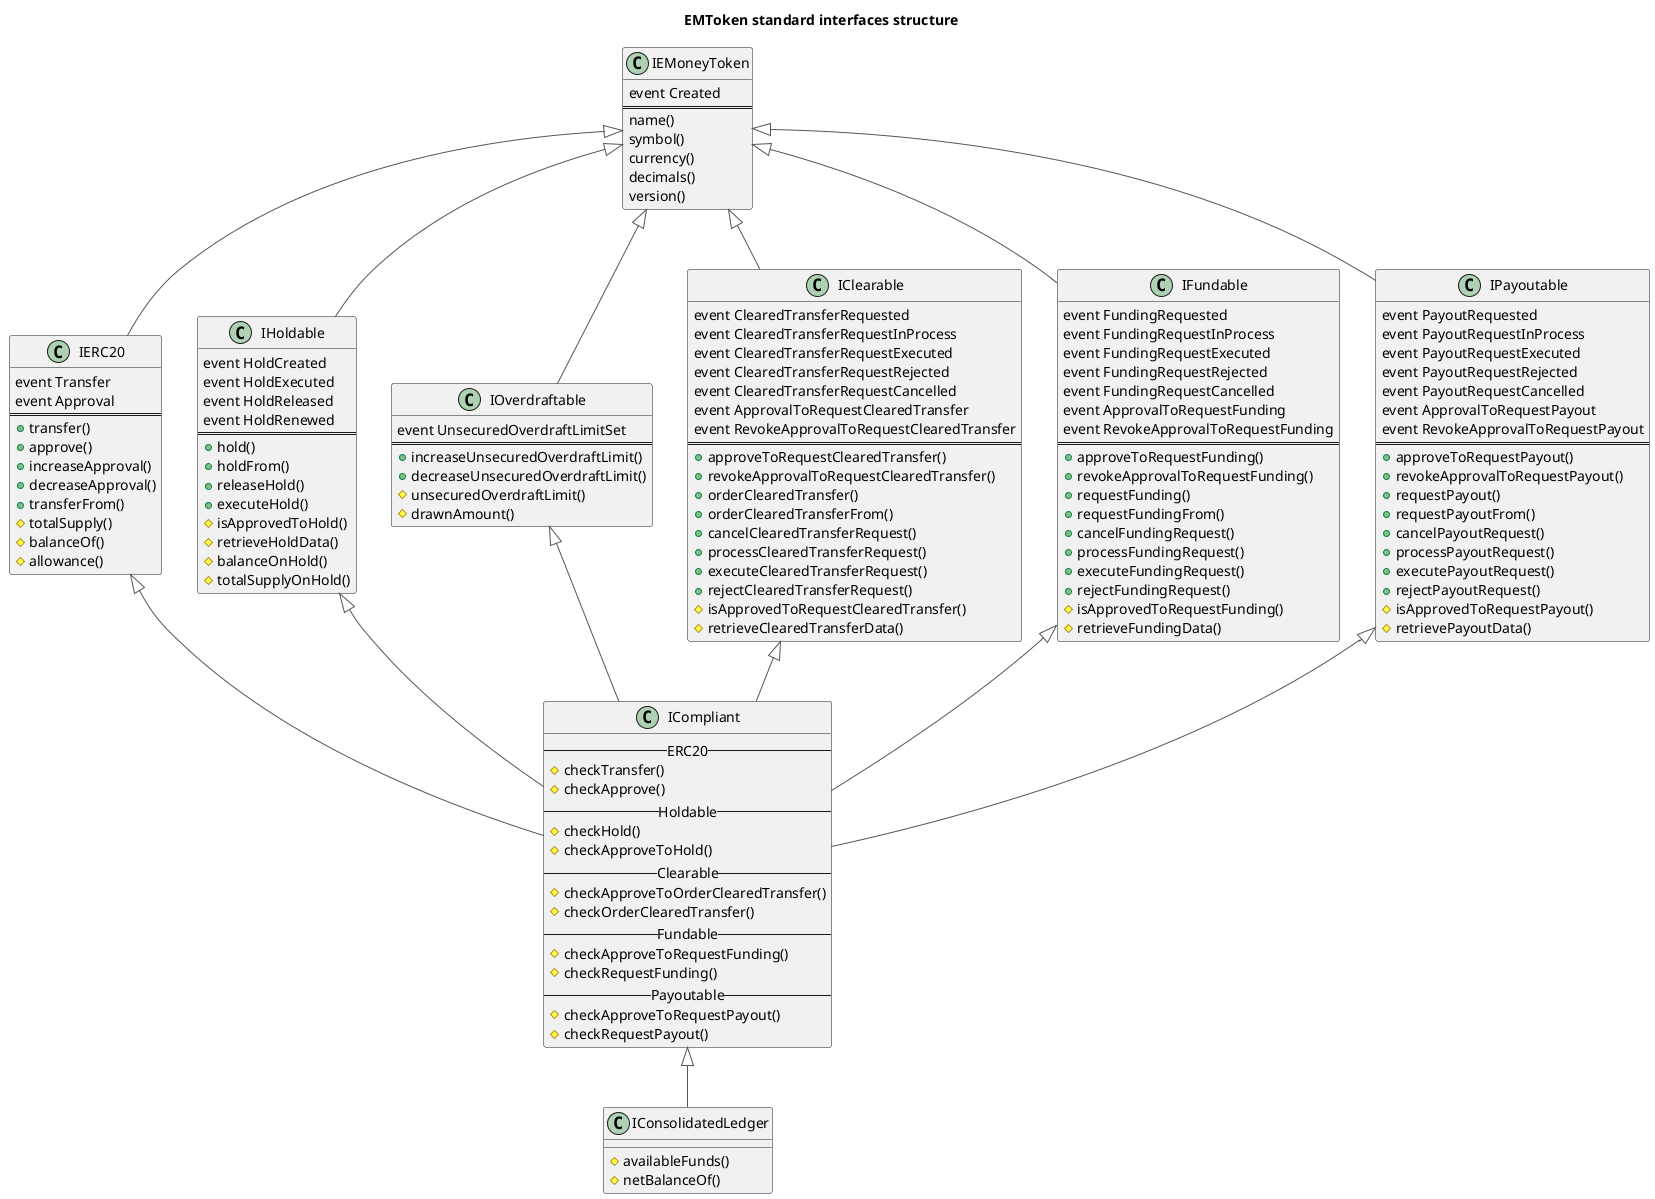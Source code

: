 @startuml
title EMToken standard interfaces structure
hide footbox

skinparam {
  ActorBorderColor #555555
  ParticipantBorderColor #555555
  BoundaryBorderColor #555555
  ArrowColor #555555
  SequenceLifeLineBorderColor #555555
  SequenceBoxBorderColor #FFFFFF
  NoteBorderColor #555555
  NoteBackgroundColor #DDDDDD
}

'class XXX{
    '{field}event FundingRequested
    '==
    '{method}\t// User callable functions:
    '{method}+requestFunding(uint256 amount, string instructions)
    '--
    '{method}\t// Owner functions (onlyOwner, to respond to user requests):
    '{method}#executeFundingRequest(uint256 fundingId)
'}

class IEMoneyToken {
  {field}event Created
  ==
  {method}name()
  {method}symbol()
  {method}currency()
  {method}decimals()
  {method}version()
}

class IERC20 {
  {field}event Transfer
  {field}event Approval
  ==
  {method}+transfer()
  {method}+approve()
  {method}+increaseApproval()
  {method}+decreaseApproval()
  {method}+transferFrom()
  {method}#totalSupply()
  {method}#balanceOf()
  {method}#allowance()
}

class IHoldable {
  {field}event HoldCreated
  {field}event HoldExecuted
  {field}event HoldReleased
  {field}event HoldRenewed
  ==
  {method}+hold()
  {method}+holdFrom()
  {method}+releaseHold()
  {method}+executeHold()
  {method}#isApprovedToHold()
  {method}#retrieveHoldData()
  {method}#balanceOnHold()
  {method}#totalSupplyOnHold()
}

class IOverdraftable {
  {field}event UnsecuredOverdraftLimitSet
  ==
  {method}+increaseUnsecuredOverdraftLimit()
  {method}+decreaseUnsecuredOverdraftLimit()
  {method}#unsecuredOverdraftLimit()
  {method}#drawnAmount()
}

class IClearable {
  {field}event ClearedTransferRequested
  {field}event ClearedTransferRequestInProcess
  {field}event ClearedTransferRequestExecuted
  {field}event ClearedTransferRequestRejected
  {field}event ClearedTransferRequestCancelled
  {field}event ApprovalToRequestClearedTransfer
  {field}event RevokeApprovalToRequestClearedTransfer
  ==
  {method}+approveToRequestClearedTransfer()
  {method}+revokeApprovalToRequestClearedTransfer()
  {method}+orderClearedTransfer()
  {method}+orderClearedTransferFrom()
  {method}+cancelClearedTransferRequest()
  {method}+processClearedTransferRequest()
  {method}+executeClearedTransferRequest()
  {method}+rejectClearedTransferRequest()
  {method}#isApprovedToRequestClearedTransfer()
  {method}#retrieveClearedTransferData()
}

class IFundable {
  {field}event FundingRequested
  {field}event FundingRequestInProcess
  {field}event FundingRequestExecuted
  {field}event FundingRequestRejected
  {field}event FundingRequestCancelled
  {field}event ApprovalToRequestFunding
  {field}event RevokeApprovalToRequestFunding
  ==
  {method}+approveToRequestFunding()
  {method}+revokeApprovalToRequestFunding()
  {method}+requestFunding()
  {method}+requestFundingFrom()
  {method}+cancelFundingRequest()
  {method}+processFundingRequest()
  {method}+executeFundingRequest()
  {method}+rejectFundingRequest()
  {method}#isApprovedToRequestFunding()
  {method}#retrieveFundingData()
}

class IPayoutable {
  {field}event PayoutRequested
  {field}event PayoutRequestInProcess
  {field}event PayoutRequestExecuted
  {field}event PayoutRequestRejected
  {field}event PayoutRequestCancelled
  {field}event ApprovalToRequestPayout
  {field}event RevokeApprovalToRequestPayout
  ==
  {method}+approveToRequestPayout()
  {method}+revokeApprovalToRequestPayout()
  {method}+requestPayout()
  {method}+requestPayoutFrom()
  {method}+cancelPayoutRequest()
  {method}+processPayoutRequest()
  {method}+executePayoutRequest()
  {method}+rejectPayoutRequest()
  {method}#isApprovedToRequestPayout()
  {method}#retrievePayoutData()
}

class ICompliant {
  --ERC20--
  {method}#checkTransfer()
  {method}#checkApprove()
  --Holdable--
  {method}#checkHold()
  {method}#checkApproveToHold()
  --Clearable--
  {method}#checkApproveToOrderClearedTransfer()
  {method}#checkOrderClearedTransfer()
  --Fundable--
  {method}#checkApproveToRequestFunding()
  {method}#checkRequestFunding()
  --Payoutable--
  {method}#checkApproveToRequestPayout()
  {method}#checkRequestPayout()
}

class IConsolidatedLedger {
  {method}#availableFunds()
  {method}#netBalanceOf()
}

IEMoneyToken <|-- IERC20
IEMoneyToken <|-- IHoldable
IEMoneyToken <|-- IOverdraftable
IEMoneyToken <|-- IClearable
IEMoneyToken <|-- IFundable
IEMoneyToken <|-- IPayoutable

IERC20 <|-- ICompliant
IHoldable <|-- ICompliant
IOverdraftable <|-- ICompliant
IClearable <|-- ICompliant
IFundable <|-- ICompliant
IPayoutable <|-- ICompliant

ICompliant <|-- IConsolidatedLedger

@enduml